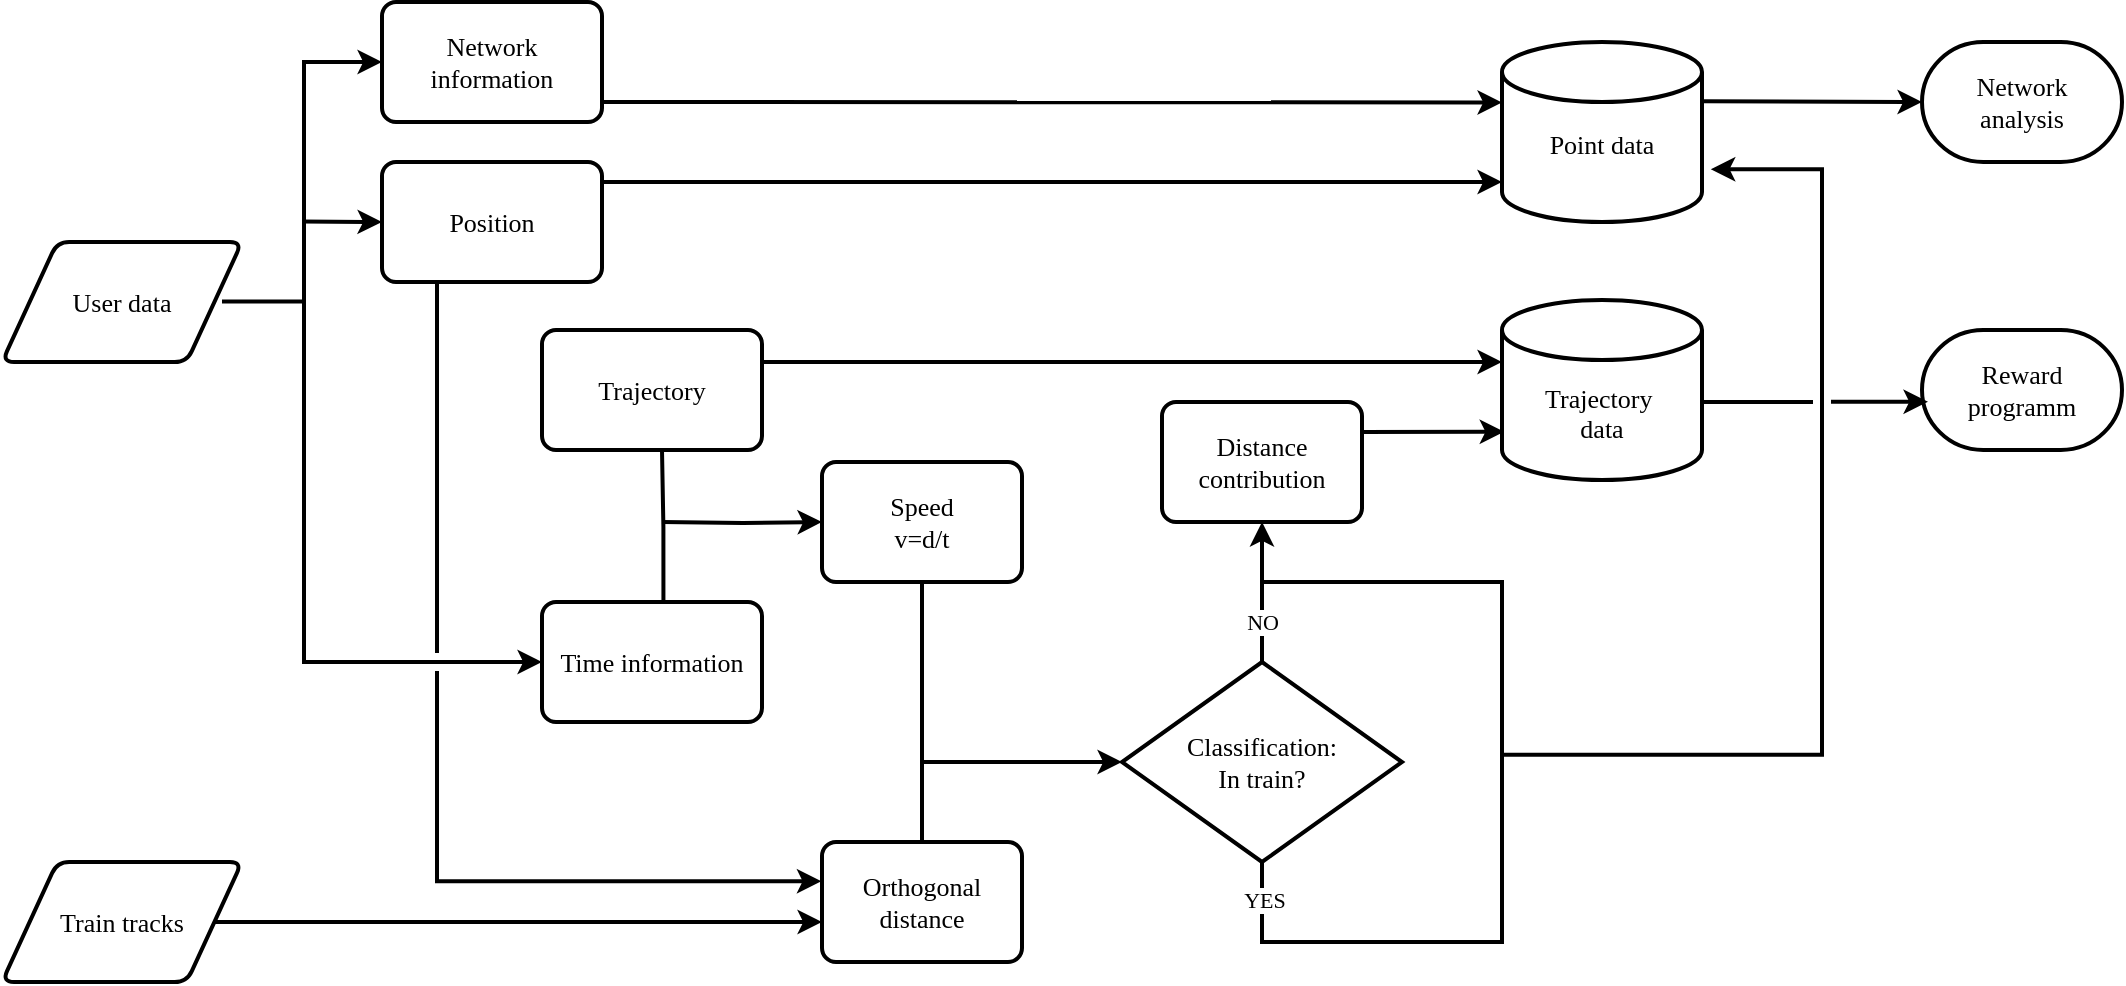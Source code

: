 <mxfile version="22.1.8" type="device">
  <diagram name="Seite-1" id="wQy-1utywMnPYjcsOGPl">
    <mxGraphModel dx="1187" dy="679" grid="1" gridSize="10" guides="1" tooltips="1" connect="1" arrows="1" fold="1" page="1" pageScale="1" pageWidth="1169" pageHeight="827" background="none" math="0" shadow="0">
      <root>
        <mxCell id="0" />
        <mxCell id="1" parent="0" />
        <mxCell id="V-Dvuz8g9IbFRZOberU5-26" value="" style="endArrow=classic;html=1;rounded=0;edgeStyle=orthogonalEdgeStyle;entryX=1.044;entryY=0.525;entryDx=0;entryDy=0;entryPerimeter=0;endFill=1;strokeWidth=2;fontFamily=Verdana;jumpStyle=gap;jumpSize=7;" parent="1" edge="1">
          <mxGeometry width="50" height="50" relative="1" as="geometry">
            <mxPoint x="760" y="626.37" as="sourcePoint" />
            <mxPoint x="864.4" y="333.62" as="targetPoint" />
            <Array as="points">
              <mxPoint x="920" y="626" />
              <mxPoint x="920" y="334" />
            </Array>
          </mxGeometry>
        </mxCell>
        <mxCell id="OylGVyQ8qdS13sfi5gF7-1" value="User data" style="shape=parallelogram;html=1;strokeWidth=2;perimeter=parallelogramPerimeter;whiteSpace=wrap;rounded=1;arcSize=12;size=0.23;fontSize=13;fontFamily=Verdana;" parent="1" vertex="1">
          <mxGeometry x="10" y="370" width="120" height="60" as="geometry" />
        </mxCell>
        <mxCell id="OylGVyQ8qdS13sfi5gF7-3" value="&lt;div style=&quot;font-size: 13px;&quot;&gt;Classification:&lt;/div&gt;&lt;div style=&quot;font-size: 13px;&quot;&gt;In train?&lt;br style=&quot;font-size: 13px;&quot;&gt;&lt;/div&gt;" style="strokeWidth=2;html=1;shape=mxgraph.flowchart.decision;whiteSpace=wrap;rounded=1;fontSize=13;fontFamily=Verdana;" parent="1" vertex="1">
          <mxGeometry x="570" y="580" width="140" height="100" as="geometry" />
        </mxCell>
        <mxCell id="OylGVyQ8qdS13sfi5gF7-5" value="Time information" style="rounded=1;whiteSpace=wrap;html=1;absoluteArcSize=1;arcSize=14;strokeWidth=2;fontSize=13;fontFamily=Verdana;" parent="1" vertex="1">
          <mxGeometry x="280" y="550" width="110" height="60" as="geometry" />
        </mxCell>
        <mxCell id="OylGVyQ8qdS13sfi5gF7-6" value="Position" style="rounded=1;whiteSpace=wrap;html=1;absoluteArcSize=1;arcSize=14;strokeWidth=2;fontSize=13;fontFamily=Verdana;" parent="1" vertex="1">
          <mxGeometry x="200" y="330" width="110" height="60" as="geometry" />
        </mxCell>
        <mxCell id="OylGVyQ8qdS13sfi5gF7-7" value="Train tracks" style="shape=parallelogram;html=1;strokeWidth=2;perimeter=parallelogramPerimeter;whiteSpace=wrap;rounded=1;arcSize=12;size=0.23;fontSize=13;fontFamily=Verdana;" parent="1" vertex="1">
          <mxGeometry x="10" y="680" width="120" height="60" as="geometry" />
        </mxCell>
        <mxCell id="OylGVyQ8qdS13sfi5gF7-8" value="&lt;div style=&quot;font-size: 13px;&quot;&gt;Speed&lt;/div&gt;&lt;div style=&quot;font-size: 13px;&quot;&gt;v=d/t&lt;br style=&quot;font-size: 13px;&quot;&gt;&lt;/div&gt;" style="rounded=1;whiteSpace=wrap;html=1;absoluteArcSize=1;arcSize=14;strokeWidth=2;fontSize=13;fontFamily=Verdana;" parent="1" vertex="1">
          <mxGeometry x="420" y="480" width="100" height="60" as="geometry" />
        </mxCell>
        <mxCell id="OylGVyQ8qdS13sfi5gF7-9" value="Trajectory" style="rounded=1;whiteSpace=wrap;html=1;absoluteArcSize=1;arcSize=14;strokeWidth=2;fontSize=13;fontFamily=Verdana;" parent="1" vertex="1">
          <mxGeometry x="280" y="414" width="110" height="60" as="geometry" />
        </mxCell>
        <mxCell id="OylGVyQ8qdS13sfi5gF7-21" value="&lt;div&gt;Orthogonal&lt;br&gt;&lt;/div&gt;&lt;div&gt;distance&lt;br&gt;&lt;/div&gt;" style="rounded=1;whiteSpace=wrap;html=1;absoluteArcSize=1;arcSize=14;strokeWidth=2;fontSize=13;fontFamily=Verdana;" parent="1" vertex="1">
          <mxGeometry x="420" y="670" width="100" height="60" as="geometry" />
        </mxCell>
        <mxCell id="DPJ1VCakkKJOQnr2d8FS-18" value="&lt;p style=&quot;line-height: 120%; font-size: 13px;&quot;&gt;Point data&lt;/p&gt;" style="strokeWidth=2;html=1;shape=mxgraph.flowchart.database;whiteSpace=wrap;verticalAlign=bottom;rounded=1;fontSize=13;spacingBottom=15;fontFamily=Verdana;" parent="1" vertex="1">
          <mxGeometry x="760" y="270" width="100" height="90" as="geometry" />
        </mxCell>
        <mxCell id="DPJ1VCakkKJOQnr2d8FS-24" value="&lt;div style=&quot;font-size: 13px;&quot;&gt;Network&lt;/div&gt;&lt;div style=&quot;font-size: 13px;&quot;&gt;analysis&lt;br style=&quot;font-size: 13px;&quot;&gt;&lt;/div&gt;" style="strokeWidth=2;html=1;shape=mxgraph.flowchart.terminator;whiteSpace=wrap;fontSize=13;fontFamily=Verdana;" parent="1" vertex="1">
          <mxGeometry x="970" y="270" width="100" height="60" as="geometry" />
        </mxCell>
        <mxCell id="V-Dvuz8g9IbFRZOberU5-1" value="&lt;div&gt;Network&lt;/div&gt;&lt;div&gt;information&lt;br&gt;&lt;/div&gt;" style="rounded=1;whiteSpace=wrap;html=1;absoluteArcSize=1;arcSize=14;strokeWidth=2;fontSize=13;fontFamily=Verdana;" parent="1" vertex="1">
          <mxGeometry x="200" y="250" width="110" height="60" as="geometry" />
        </mxCell>
        <mxCell id="V-Dvuz8g9IbFRZOberU5-2" value="&lt;div&gt;Distance&lt;/div&gt;&lt;div&gt;contribution&lt;br&gt;&lt;/div&gt;" style="rounded=1;whiteSpace=wrap;html=1;absoluteArcSize=1;arcSize=14;strokeWidth=2;fontSize=13;fontFamily=Verdana;" parent="1" vertex="1">
          <mxGeometry x="590" y="450" width="100" height="60" as="geometry" />
        </mxCell>
        <mxCell id="V-Dvuz8g9IbFRZOberU5-3" value="" style="endArrow=none;html=1;rounded=0;strokeWidth=2;fontSize=13;fontFamily=Verdana;" parent="1" edge="1">
          <mxGeometry width="50" height="50" relative="1" as="geometry">
            <mxPoint x="120" y="399.76" as="sourcePoint" />
            <mxPoint x="161.5" y="399.76" as="targetPoint" />
          </mxGeometry>
        </mxCell>
        <mxCell id="V-Dvuz8g9IbFRZOberU5-5" value="" style="endArrow=classic;startArrow=classic;html=1;rounded=0;edgeStyle=orthogonalEdgeStyle;entryX=0;entryY=0.5;entryDx=0;entryDy=0;strokeWidth=2;fontFamily=Verdana;exitX=0;exitY=0.5;exitDx=0;exitDy=0;" parent="1" source="OylGVyQ8qdS13sfi5gF7-5" target="V-Dvuz8g9IbFRZOberU5-1" edge="1">
          <mxGeometry width="50" height="50" relative="1" as="geometry">
            <mxPoint x="270" y="580" as="sourcePoint" />
            <mxPoint x="180" y="270" as="targetPoint" />
            <Array as="points">
              <mxPoint x="161" y="580" />
              <mxPoint x="161" y="280" />
            </Array>
          </mxGeometry>
        </mxCell>
        <mxCell id="V-Dvuz8g9IbFRZOberU5-6" value="" style="endArrow=classic;html=1;rounded=0;exitX=0.5;exitY=0;exitDx=0;exitDy=0;strokeWidth=2;fontSize=13;fontFamily=Verdana;" parent="1" edge="1">
          <mxGeometry width="50" height="50" relative="1" as="geometry">
            <mxPoint x="160" y="359.76" as="sourcePoint" />
            <mxPoint x="200" y="360" as="targetPoint" />
          </mxGeometry>
        </mxCell>
        <mxCell id="V-Dvuz8g9IbFRZOberU5-7" value="" style="endArrow=classic;html=1;rounded=0;exitX=0.5;exitY=0;exitDx=0;exitDy=0;strokeWidth=2;fontSize=13;fontFamily=Verdana;" parent="1" edge="1">
          <mxGeometry width="50" height="50" relative="1" as="geometry">
            <mxPoint x="310" y="300" as="sourcePoint" />
            <mxPoint x="760" y="300.24" as="targetPoint" />
          </mxGeometry>
        </mxCell>
        <mxCell id="V-Dvuz8g9IbFRZOberU5-9" value="" style="endArrow=classic;html=1;rounded=0;exitX=0.5;exitY=0;exitDx=0;exitDy=0;strokeWidth=2;fontSize=13;fontFamily=Verdana;" parent="1" edge="1">
          <mxGeometry width="50" height="50" relative="1" as="geometry">
            <mxPoint x="310" y="340" as="sourcePoint" />
            <mxPoint x="760" y="340" as="targetPoint" />
          </mxGeometry>
        </mxCell>
        <mxCell id="V-Dvuz8g9IbFRZOberU5-10" value="" style="endArrow=classic;html=1;rounded=0;edgeStyle=orthogonalEdgeStyle;entryX=-0.003;entryY=0.327;entryDx=0;entryDy=0;exitX=0.25;exitY=1;exitDx=0;exitDy=0;entryPerimeter=0;fontSize=11;strokeWidth=2;fontFamily=Verdana;jumpStyle=gap;jumpSize=7;" parent="1" source="OylGVyQ8qdS13sfi5gF7-6" target="OylGVyQ8qdS13sfi5gF7-21" edge="1">
          <mxGeometry width="50" height="50" relative="1" as="geometry">
            <mxPoint x="220" y="664.74" as="sourcePoint" />
            <mxPoint x="350" y="665" as="targetPoint" />
          </mxGeometry>
        </mxCell>
        <mxCell id="V-Dvuz8g9IbFRZOberU5-11" value="" style="endArrow=classic;html=1;rounded=0;exitX=1;exitY=0.5;exitDx=0;exitDy=0;strokeWidth=2;fontSize=13;entryX=0;entryY=0.667;entryDx=0;entryDy=0;entryPerimeter=0;fontFamily=Verdana;" parent="1" source="OylGVyQ8qdS13sfi5gF7-7" target="OylGVyQ8qdS13sfi5gF7-21" edge="1">
          <mxGeometry width="50" height="50" relative="1" as="geometry">
            <mxPoint x="110" y="710" as="sourcePoint" />
            <mxPoint x="400" y="710" as="targetPoint" />
          </mxGeometry>
        </mxCell>
        <mxCell id="V-Dvuz8g9IbFRZOberU5-14" value="" style="endArrow=classic;html=1;rounded=0;edgeStyle=orthogonalEdgeStyle;exitX=0.5;exitY=1;exitDx=0;exitDy=0;entryX=0;entryY=0.5;entryDx=0;entryDy=0;entryPerimeter=0;strokeWidth=2;fontFamily=Verdana;" parent="1" source="OylGVyQ8qdS13sfi5gF7-8" target="OylGVyQ8qdS13sfi5gF7-3" edge="1">
          <mxGeometry width="50" height="50" relative="1" as="geometry">
            <mxPoint x="520" y="500" as="sourcePoint" />
            <mxPoint x="570" y="450" as="targetPoint" />
          </mxGeometry>
        </mxCell>
        <mxCell id="V-Dvuz8g9IbFRZOberU5-15" value="" style="endArrow=none;html=1;rounded=0;edgeStyle=orthogonalEdgeStyle;exitX=0.5;exitY=0;exitDx=0;exitDy=0;strokeWidth=2;fontFamily=Verdana;" parent="1" source="OylGVyQ8qdS13sfi5gF7-21" edge="1">
          <mxGeometry width="50" height="50" relative="1" as="geometry">
            <mxPoint x="520" y="500" as="sourcePoint" />
            <mxPoint x="470" y="580" as="targetPoint" />
          </mxGeometry>
        </mxCell>
        <mxCell id="V-Dvuz8g9IbFRZOberU5-16" value="" style="endArrow=classic;html=1;rounded=0;exitX=0.5;exitY=0;exitDx=0;exitDy=0;strokeWidth=2;fontSize=13;fontFamily=Verdana;" parent="1" edge="1">
          <mxGeometry width="50" height="50" relative="1" as="geometry">
            <mxPoint x="390" y="430" as="sourcePoint" />
            <mxPoint x="760" y="430" as="targetPoint" />
          </mxGeometry>
        </mxCell>
        <mxCell id="V-Dvuz8g9IbFRZOberU5-18" value="" style="endArrow=classic;html=1;rounded=0;edgeStyle=orthogonalEdgeStyle;exitX=0.5;exitY=0;exitDx=0;exitDy=0;exitPerimeter=0;entryX=0.5;entryY=1;entryDx=0;entryDy=0;strokeWidth=2;fontFamily=Verdana;" parent="1" source="OylGVyQ8qdS13sfi5gF7-3" target="V-Dvuz8g9IbFRZOberU5-2" edge="1">
          <mxGeometry relative="1" as="geometry">
            <mxPoint x="680" y="539.52" as="sourcePoint" />
            <mxPoint x="780" y="539.52" as="targetPoint" />
          </mxGeometry>
        </mxCell>
        <mxCell id="V-Dvuz8g9IbFRZOberU5-19" value="NO" style="edgeLabel;resizable=0;html=1;align=center;verticalAlign=middle;fontFamily=Verdana;" parent="V-Dvuz8g9IbFRZOberU5-18" connectable="0" vertex="1">
          <mxGeometry relative="1" as="geometry">
            <mxPoint y="15" as="offset" />
          </mxGeometry>
        </mxCell>
        <mxCell id="V-Dvuz8g9IbFRZOberU5-23" value="" style="endArrow=classic;html=1;rounded=0;edgeStyle=orthogonalEdgeStyle;exitX=1;exitY=0.25;exitDx=0;exitDy=0;entryX=0.011;entryY=0.732;entryDx=0;entryDy=0;entryPerimeter=0;fontFamily=Verdana;strokeWidth=2;jumpStyle=gap;" parent="1" source="V-Dvuz8g9IbFRZOberU5-2" target="V-Dvuz8g9IbFRZOberU5-24" edge="1">
          <mxGeometry width="50" height="50" relative="1" as="geometry">
            <mxPoint x="760" y="570" as="sourcePoint" />
            <mxPoint x="761.6" y="472.05" as="targetPoint" />
          </mxGeometry>
        </mxCell>
        <mxCell id="V-Dvuz8g9IbFRZOberU5-24" value="&lt;div&gt;Trajectory&amp;nbsp;&lt;/div&gt;&lt;div&gt;data&lt;/div&gt;" style="strokeWidth=2;html=1;shape=mxgraph.flowchart.database;whiteSpace=wrap;verticalAlign=bottom;rounded=1;fontSize=13;spacingBottom=15;fontFamily=Verdana;" parent="1" vertex="1">
          <mxGeometry x="760" y="399" width="100" height="90" as="geometry" />
        </mxCell>
        <mxCell id="V-Dvuz8g9IbFRZOberU5-25" value="" style="endArrow=none;html=1;rounded=0;edgeStyle=orthogonalEdgeStyle;exitX=0.5;exitY=1;exitDx=0;exitDy=0;exitPerimeter=0;strokeWidth=2;fontFamily=Verdana;" parent="1" source="OylGVyQ8qdS13sfi5gF7-3" edge="1">
          <mxGeometry width="50" height="50" relative="1" as="geometry">
            <mxPoint x="780" y="670" as="sourcePoint" />
            <mxPoint x="640" y="540" as="targetPoint" />
            <Array as="points">
              <mxPoint x="640" y="720" />
              <mxPoint x="760" y="720" />
              <mxPoint x="760" y="540" />
            </Array>
          </mxGeometry>
        </mxCell>
        <mxCell id="V-Dvuz8g9IbFRZOberU5-27" value="&lt;div&gt;YES&lt;/div&gt;" style="edgeLabel;html=1;align=center;verticalAlign=middle;resizable=0;points=[];fontFamily=Verdana;" parent="V-Dvuz8g9IbFRZOberU5-25" vertex="1" connectable="0">
          <mxGeometry x="-0.919" y="1" relative="1" as="geometry">
            <mxPoint as="offset" />
          </mxGeometry>
        </mxCell>
        <mxCell id="V-Dvuz8g9IbFRZOberU5-28" value="&lt;div&gt;Reward&lt;/div&gt;&lt;div&gt;programm&lt;br&gt;&lt;/div&gt;" style="strokeWidth=2;html=1;shape=mxgraph.flowchart.terminator;whiteSpace=wrap;fontSize=13;fontFamily=Verdana;" parent="1" vertex="1">
          <mxGeometry x="970" y="414" width="100" height="60" as="geometry" />
        </mxCell>
        <mxCell id="V-Dvuz8g9IbFRZOberU5-29" value="" style="endArrow=classic;html=1;rounded=0;exitX=0.5;exitY=0;exitDx=0;exitDy=0;strokeWidth=2;fontSize=13;entryX=0;entryY=0.5;entryDx=0;entryDy=0;entryPerimeter=0;" parent="1" target="DPJ1VCakkKJOQnr2d8FS-24" edge="1">
          <mxGeometry width="50" height="50" relative="1" as="geometry">
            <mxPoint x="860" y="299.66" as="sourcePoint" />
            <mxPoint x="945" y="299.66" as="targetPoint" />
          </mxGeometry>
        </mxCell>
        <mxCell id="V-Dvuz8g9IbFRZOberU5-32" value="" style="endArrow=none;html=1;rounded=0;edgeStyle=orthogonalEdgeStyle;exitX=0.552;exitY=0.015;exitDx=0;exitDy=0;entryX=0.75;entryY=1;entryDx=0;entryDy=0;strokeWidth=2;exitPerimeter=0;" parent="1" edge="1" source="OylGVyQ8qdS13sfi5gF7-5">
          <mxGeometry width="50" height="50" relative="1" as="geometry">
            <mxPoint x="340" y="540" as="sourcePoint" />
            <mxPoint x="340" y="474" as="targetPoint" />
          </mxGeometry>
        </mxCell>
        <mxCell id="V-Dvuz8g9IbFRZOberU5-33" value="" style="endArrow=classic;html=1;rounded=0;edgeStyle=orthogonalEdgeStyle;entryX=0;entryY=0.5;entryDx=0;entryDy=0;strokeWidth=2;" parent="1" target="OylGVyQ8qdS13sfi5gF7-8" edge="1">
          <mxGeometry width="50" height="50" relative="1" as="geometry">
            <mxPoint x="340" y="510" as="sourcePoint" />
            <mxPoint x="710" y="460" as="targetPoint" />
          </mxGeometry>
        </mxCell>
        <mxCell id="V-Dvuz8g9IbFRZOberU5-30" value="" style="endArrow=classic;html=1;rounded=0;exitX=0.5;exitY=0;exitDx=0;exitDy=0;strokeWidth=2;fontSize=13;entryX=0.03;entryY=0.598;entryDx=0;entryDy=0;entryPerimeter=0;jumpStyle=gap;jumpSize=7;" parent="1" edge="1" target="V-Dvuz8g9IbFRZOberU5-28">
          <mxGeometry width="50" height="50" relative="1" as="geometry">
            <mxPoint x="860" y="450" as="sourcePoint" />
            <mxPoint x="1000" y="450.34" as="targetPoint" />
          </mxGeometry>
        </mxCell>
      </root>
    </mxGraphModel>
  </diagram>
</mxfile>
